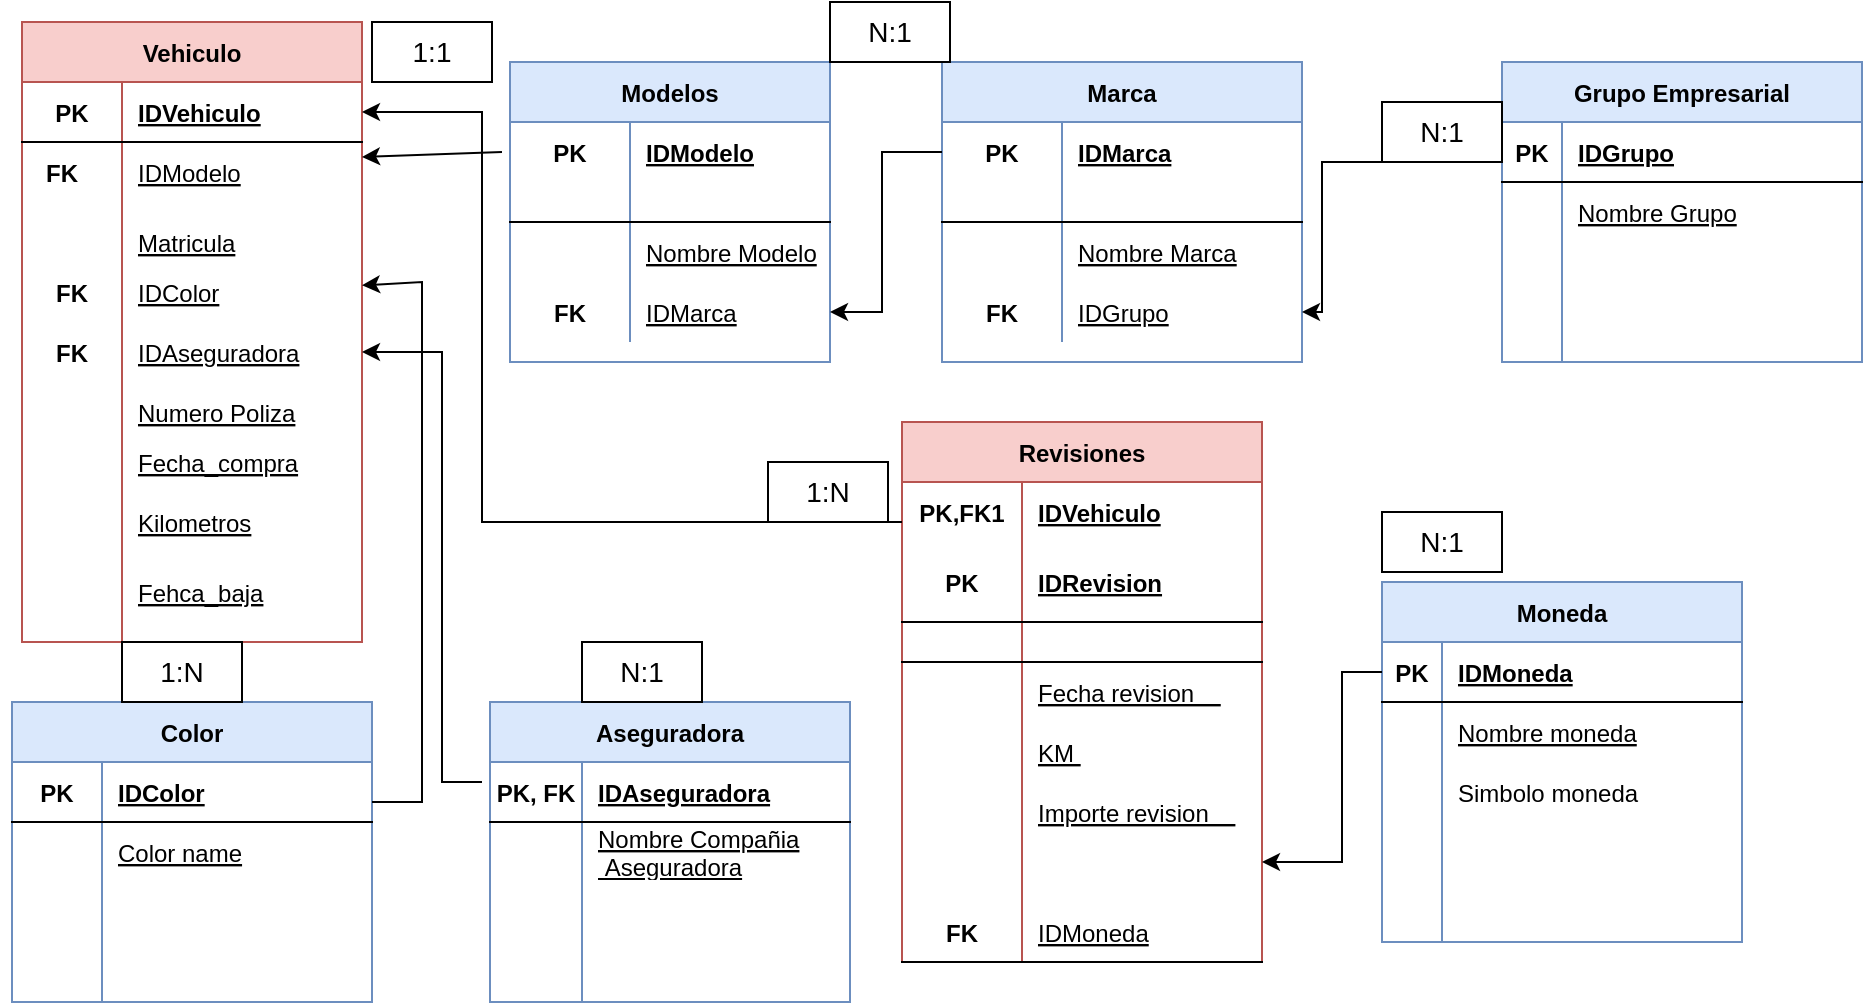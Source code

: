<mxfile version="20.8.10" type="device"><diagram id="26gn7mjgly-RQaHrOTbG" name="Page-1"><mxGraphModel dx="1334" dy="698" grid="1" gridSize="10" guides="1" tooltips="1" connect="1" arrows="1" fold="1" page="1" pageScale="1" pageWidth="827" pageHeight="1169" math="0" shadow="0"><root><mxCell id="0"/><mxCell id="1" parent="0"/><mxCell id="4C8iKh_a9diQemUktRR5-7" value="Vehiculo" style="shape=table;startSize=30;container=1;collapsible=1;childLayout=tableLayout;fixedRows=1;rowLines=0;fontStyle=1;align=center;resizeLast=1;fillColor=#f8cecc;strokeColor=#b85450;" parent="1" vertex="1"><mxGeometry x="10" y="20" width="170" height="310" as="geometry"/></mxCell><mxCell id="4C8iKh_a9diQemUktRR5-8" value="" style="shape=tableRow;horizontal=0;startSize=0;swimlaneHead=0;swimlaneBody=0;fillColor=none;collapsible=0;dropTarget=0;points=[[0,0.5],[1,0.5]];portConstraint=eastwest;top=0;left=0;right=0;bottom=1;fontColor=none;" parent="4C8iKh_a9diQemUktRR5-7" vertex="1"><mxGeometry y="30" width="170" height="30" as="geometry"/></mxCell><mxCell id="4C8iKh_a9diQemUktRR5-9" value="PK" style="shape=partialRectangle;connectable=0;fillColor=none;top=0;left=0;bottom=0;right=0;fontStyle=1;overflow=hidden;fontColor=none;" parent="4C8iKh_a9diQemUktRR5-8" vertex="1"><mxGeometry width="50" height="30" as="geometry"><mxRectangle width="50" height="30" as="alternateBounds"/></mxGeometry></mxCell><mxCell id="4C8iKh_a9diQemUktRR5-10" value="IDVehiculo" style="shape=partialRectangle;connectable=0;fillColor=none;top=0;left=0;bottom=0;right=0;align=left;spacingLeft=6;fontStyle=5;overflow=hidden;fontColor=none;" parent="4C8iKh_a9diQemUktRR5-8" vertex="1"><mxGeometry x="50" width="120" height="30" as="geometry"><mxRectangle width="120" height="30" as="alternateBounds"/></mxGeometry></mxCell><mxCell id="4C8iKh_a9diQemUktRR5-17" value="" style="shape=tableRow;horizontal=0;startSize=0;swimlaneHead=0;swimlaneBody=0;fillColor=none;collapsible=0;dropTarget=0;points=[[0,0.5],[1,0.5]];portConstraint=eastwest;top=0;left=0;right=0;bottom=0;fontColor=none;" parent="4C8iKh_a9diQemUktRR5-7" vertex="1"><mxGeometry y="60" width="170" height="30" as="geometry"/></mxCell><mxCell id="4C8iKh_a9diQemUktRR5-18" value="" style="shape=partialRectangle;connectable=0;fillColor=none;top=0;left=0;bottom=0;right=0;editable=1;overflow=hidden;fontColor=none;" parent="4C8iKh_a9diQemUktRR5-17" vertex="1"><mxGeometry width="50" height="30" as="geometry"><mxRectangle width="50" height="30" as="alternateBounds"/></mxGeometry></mxCell><mxCell id="4C8iKh_a9diQemUktRR5-19" value="IDModelo" style="shape=partialRectangle;connectable=1;fillColor=none;top=0;left=0;bottom=0;right=0;align=left;spacingLeft=6;overflow=hidden;fontColor=none;movable=1;resizable=1;rotatable=1;deletable=1;editable=1;fontStyle=4" parent="4C8iKh_a9diQemUktRR5-17" vertex="1"><mxGeometry x="50" width="120" height="30" as="geometry"><mxRectangle width="120" height="30" as="alternateBounds"/></mxGeometry></mxCell><mxCell id="4C8iKh_a9diQemUktRR5-11" value="" style="shape=tableRow;horizontal=0;startSize=0;swimlaneHead=0;swimlaneBody=0;fillColor=none;collapsible=0;dropTarget=0;points=[[0,0.5],[1,0.5]];portConstraint=eastwest;top=0;left=0;right=0;bottom=0;fontColor=none;" parent="4C8iKh_a9diQemUktRR5-7" vertex="1"><mxGeometry y="90" width="170" height="40" as="geometry"/></mxCell><mxCell id="4C8iKh_a9diQemUktRR5-12" value="" style="shape=partialRectangle;connectable=0;fillColor=none;top=0;left=0;bottom=0;right=0;editable=1;overflow=hidden;fontColor=none;" parent="4C8iKh_a9diQemUktRR5-11" vertex="1"><mxGeometry width="50" height="40" as="geometry"><mxRectangle width="50" height="40" as="alternateBounds"/></mxGeometry></mxCell><mxCell id="4C8iKh_a9diQemUktRR5-13" value="Matricula" style="shape=partialRectangle;connectable=1;fillColor=none;top=0;left=0;bottom=0;right=0;align=left;spacingLeft=6;overflow=hidden;fontColor=none;movable=1;resizable=1;rotatable=1;deletable=1;editable=1;fontStyle=4" parent="4C8iKh_a9diQemUktRR5-11" vertex="1"><mxGeometry x="50" width="120" height="40" as="geometry"><mxRectangle width="120" height="40" as="alternateBounds"/></mxGeometry></mxCell><mxCell id="4C8iKh_a9diQemUktRR5-14" value="" style="shape=tableRow;horizontal=0;startSize=0;swimlaneHead=0;swimlaneBody=0;fillColor=none;collapsible=0;dropTarget=0;points=[[0,0.5],[1,0.5]];portConstraint=eastwest;top=0;left=0;right=0;bottom=0;fontColor=none;" parent="4C8iKh_a9diQemUktRR5-7" vertex="1"><mxGeometry y="130" width="170" height="180" as="geometry"/></mxCell><mxCell id="4C8iKh_a9diQemUktRR5-15" value="" style="shape=partialRectangle;connectable=0;fillColor=none;top=0;left=0;bottom=0;right=0;editable=1;overflow=hidden;fontColor=none;" parent="4C8iKh_a9diQemUktRR5-14" vertex="1"><mxGeometry width="50" height="180" as="geometry"><mxRectangle width="50" height="180" as="alternateBounds"/></mxGeometry></mxCell><mxCell id="4C8iKh_a9diQemUktRR5-16" value="Fecha_compra" style="shape=partialRectangle;connectable=1;fillColor=none;top=0;left=0;bottom=0;right=0;align=left;spacingLeft=6;overflow=hidden;fontColor=none;movable=1;resizable=1;rotatable=1;deletable=1;editable=1;fontStyle=4" parent="4C8iKh_a9diQemUktRR5-14" vertex="1"><mxGeometry x="50" width="120" height="180" as="geometry"><mxRectangle width="120" height="180" as="alternateBounds"/></mxGeometry></mxCell><mxCell id="4C8iKh_a9diQemUktRR5-20" value="IDColor" style="shape=partialRectangle;connectable=1;fillColor=none;top=0;left=0;bottom=0;right=0;align=left;spacingLeft=6;overflow=hidden;fontColor=none;movable=1;resizable=1;rotatable=1;deletable=1;editable=1;fontStyle=4" parent="1" vertex="1"><mxGeometry x="60" y="140" width="120" height="30" as="geometry"><mxRectangle width="150" height="30" as="alternateBounds"/></mxGeometry></mxCell><mxCell id="4C8iKh_a9diQemUktRR5-21" value="Kilometros" style="shape=partialRectangle;connectable=1;fillColor=none;top=0;left=0;bottom=0;right=0;align=left;spacingLeft=6;overflow=hidden;fontColor=none;movable=1;resizable=1;rotatable=1;deletable=1;editable=1;fontStyle=4" parent="1" vertex="1"><mxGeometry x="60" y="250" width="150" height="40" as="geometry"><mxRectangle width="150" height="30" as="alternateBounds"/></mxGeometry></mxCell><mxCell id="4C8iKh_a9diQemUktRR5-22" value="IDAseguradora" style="shape=partialRectangle;connectable=1;fillColor=none;top=0;left=0;bottom=0;right=0;align=left;spacingLeft=6;overflow=hidden;fontColor=none;movable=1;resizable=1;rotatable=1;deletable=1;editable=1;fontStyle=4" parent="1" vertex="1"><mxGeometry x="60" y="170" width="120" height="30" as="geometry"><mxRectangle width="150" height="30" as="alternateBounds"/></mxGeometry></mxCell><mxCell id="4C8iKh_a9diQemUktRR5-24" value="Modelos" style="shape=table;startSize=30;container=1;collapsible=1;childLayout=tableLayout;fixedRows=1;rowLines=0;fontStyle=1;align=center;resizeLast=1;fillColor=#dae8fc;strokeColor=#6c8ebf;" parent="1" vertex="1"><mxGeometry x="254" y="40" width="160" height="150" as="geometry"/></mxCell><mxCell id="4C8iKh_a9diQemUktRR5-25" value="" style="shape=tableRow;horizontal=0;startSize=0;swimlaneHead=0;swimlaneBody=0;fillColor=none;collapsible=0;dropTarget=0;points=[[0,0.5],[1,0.5]];portConstraint=eastwest;top=0;left=0;right=0;bottom=0;fontColor=none;" parent="4C8iKh_a9diQemUktRR5-24" vertex="1"><mxGeometry y="30" width="160" height="30" as="geometry"/></mxCell><mxCell id="4C8iKh_a9diQemUktRR5-26" value="PK" style="shape=partialRectangle;connectable=0;fillColor=none;top=0;left=0;bottom=0;right=0;fontStyle=1;overflow=hidden;fontColor=none;" parent="4C8iKh_a9diQemUktRR5-25" vertex="1"><mxGeometry width="60" height="30" as="geometry"><mxRectangle width="60" height="30" as="alternateBounds"/></mxGeometry></mxCell><mxCell id="4C8iKh_a9diQemUktRR5-27" value="IDModelo" style="shape=partialRectangle;connectable=0;fillColor=none;top=0;left=0;bottom=0;right=0;align=left;spacingLeft=6;fontStyle=5;overflow=hidden;fontColor=none;" parent="4C8iKh_a9diQemUktRR5-25" vertex="1"><mxGeometry x="60" width="100" height="30" as="geometry"><mxRectangle width="100" height="30" as="alternateBounds"/></mxGeometry></mxCell><mxCell id="4C8iKh_a9diQemUktRR5-28" value="" style="shape=tableRow;horizontal=0;startSize=0;swimlaneHead=0;swimlaneBody=0;fillColor=none;collapsible=0;dropTarget=0;points=[[0,0.5],[1,0.5]];portConstraint=eastwest;top=0;left=0;right=0;bottom=1;fontColor=none;" parent="4C8iKh_a9diQemUktRR5-24" vertex="1"><mxGeometry y="60" width="160" height="20" as="geometry"/></mxCell><mxCell id="4C8iKh_a9diQemUktRR5-29" value="" style="shape=partialRectangle;connectable=0;fillColor=none;top=0;left=0;bottom=0;right=0;fontStyle=1;overflow=hidden;fontColor=none;" parent="4C8iKh_a9diQemUktRR5-28" vertex="1"><mxGeometry width="60" height="20" as="geometry"><mxRectangle width="60" height="20" as="alternateBounds"/></mxGeometry></mxCell><mxCell id="4C8iKh_a9diQemUktRR5-30" value="" style="shape=partialRectangle;connectable=0;fillColor=none;top=0;left=0;bottom=0;right=0;align=left;spacingLeft=6;fontStyle=5;overflow=hidden;fontColor=none;" parent="4C8iKh_a9diQemUktRR5-28" vertex="1"><mxGeometry x="60" width="100" height="20" as="geometry"><mxRectangle width="100" height="20" as="alternateBounds"/></mxGeometry></mxCell><mxCell id="4C8iKh_a9diQemUktRR5-31" value="" style="shape=tableRow;horizontal=0;startSize=0;swimlaneHead=0;swimlaneBody=0;fillColor=none;collapsible=0;dropTarget=0;points=[[0,0.5],[1,0.5]];portConstraint=eastwest;top=0;left=0;right=0;bottom=0;fontColor=none;" parent="4C8iKh_a9diQemUktRR5-24" vertex="1"><mxGeometry y="80" width="160" height="30" as="geometry"/></mxCell><mxCell id="4C8iKh_a9diQemUktRR5-32" value="" style="shape=partialRectangle;connectable=0;fillColor=none;top=0;left=0;bottom=0;right=0;editable=1;overflow=hidden;fontColor=none;" parent="4C8iKh_a9diQemUktRR5-31" vertex="1"><mxGeometry width="60" height="30" as="geometry"><mxRectangle width="60" height="30" as="alternateBounds"/></mxGeometry></mxCell><mxCell id="4C8iKh_a9diQemUktRR5-33" value="Nombre Modelo" style="shape=partialRectangle;connectable=0;fillColor=none;top=0;left=0;bottom=0;right=0;align=left;spacingLeft=6;overflow=hidden;fontColor=none;fontStyle=4" parent="4C8iKh_a9diQemUktRR5-31" vertex="1"><mxGeometry x="60" width="100" height="30" as="geometry"><mxRectangle width="100" height="30" as="alternateBounds"/></mxGeometry></mxCell><mxCell id="4C8iKh_a9diQemUktRR5-34" value="" style="shape=tableRow;horizontal=0;startSize=0;swimlaneHead=0;swimlaneBody=0;fillColor=none;collapsible=0;dropTarget=0;points=[[0,0.5],[1,0.5]];portConstraint=eastwest;top=0;left=0;right=0;bottom=0;fontColor=none;" parent="4C8iKh_a9diQemUktRR5-24" vertex="1"><mxGeometry y="110" width="160" height="30" as="geometry"/></mxCell><mxCell id="4C8iKh_a9diQemUktRR5-35" value="" style="shape=partialRectangle;connectable=0;fillColor=none;top=0;left=0;bottom=0;right=0;editable=1;overflow=hidden;fontColor=none;" parent="4C8iKh_a9diQemUktRR5-34" vertex="1"><mxGeometry width="60" height="30" as="geometry"><mxRectangle width="60" height="30" as="alternateBounds"/></mxGeometry></mxCell><mxCell id="4C8iKh_a9diQemUktRR5-36" value="IDMarca" style="shape=partialRectangle;connectable=0;fillColor=none;top=0;left=0;bottom=0;right=0;align=left;spacingLeft=6;overflow=hidden;fontColor=none;fontStyle=4" parent="4C8iKh_a9diQemUktRR5-34" vertex="1"><mxGeometry x="60" width="100" height="30" as="geometry"><mxRectangle width="100" height="30" as="alternateBounds"/></mxGeometry></mxCell><mxCell id="4C8iKh_a9diQemUktRR5-37" value="FK" style="shape=partialRectangle;connectable=0;fillColor=none;top=0;left=0;bottom=0;right=0;fontStyle=1;overflow=hidden;fontColor=none;" parent="1" vertex="1"><mxGeometry x="254" y="150" width="60" height="30" as="geometry"><mxRectangle width="60" height="30" as="alternateBounds"/></mxGeometry></mxCell><mxCell id="4C8iKh_a9diQemUktRR5-38" value="FK" style="shape=partialRectangle;connectable=0;fillColor=none;top=0;left=0;bottom=0;right=0;fontStyle=1;overflow=hidden;fontColor=none;" parent="1" vertex="1"><mxGeometry y="80" width="60" height="30" as="geometry"><mxRectangle width="60" height="30" as="alternateBounds"/></mxGeometry></mxCell><mxCell id="4C8iKh_a9diQemUktRR5-39" value="Marca" style="shape=table;startSize=30;container=1;collapsible=1;childLayout=tableLayout;fixedRows=1;rowLines=0;fontStyle=1;align=center;resizeLast=1;fillColor=#dae8fc;strokeColor=#6c8ebf;" parent="1" vertex="1"><mxGeometry x="470" y="40" width="180" height="150" as="geometry"/></mxCell><mxCell id="4C8iKh_a9diQemUktRR5-40" value="" style="shape=tableRow;horizontal=0;startSize=0;swimlaneHead=0;swimlaneBody=0;fillColor=none;collapsible=0;dropTarget=0;points=[[0,0.5],[1,0.5]];portConstraint=eastwest;top=0;left=0;right=0;bottom=0;fontColor=none;" parent="4C8iKh_a9diQemUktRR5-39" vertex="1"><mxGeometry y="30" width="180" height="30" as="geometry"/></mxCell><mxCell id="4C8iKh_a9diQemUktRR5-41" value="PK" style="shape=partialRectangle;connectable=0;fillColor=none;top=0;left=0;bottom=0;right=0;fontStyle=1;overflow=hidden;fontColor=none;" parent="4C8iKh_a9diQemUktRR5-40" vertex="1"><mxGeometry width="60" height="30" as="geometry"><mxRectangle width="60" height="30" as="alternateBounds"/></mxGeometry></mxCell><mxCell id="4C8iKh_a9diQemUktRR5-42" value="IDMarca" style="shape=partialRectangle;connectable=0;fillColor=none;top=0;left=0;bottom=0;right=0;align=left;spacingLeft=6;fontStyle=5;overflow=hidden;fontColor=none;" parent="4C8iKh_a9diQemUktRR5-40" vertex="1"><mxGeometry x="60" width="120" height="30" as="geometry"><mxRectangle width="120" height="30" as="alternateBounds"/></mxGeometry></mxCell><mxCell id="4C8iKh_a9diQemUktRR5-43" value="" style="shape=tableRow;horizontal=0;startSize=0;swimlaneHead=0;swimlaneBody=0;fillColor=none;collapsible=0;dropTarget=0;points=[[0,0.5],[1,0.5]];portConstraint=eastwest;top=0;left=0;right=0;bottom=1;fontColor=none;" parent="4C8iKh_a9diQemUktRR5-39" vertex="1"><mxGeometry y="60" width="180" height="20" as="geometry"/></mxCell><mxCell id="4C8iKh_a9diQemUktRR5-44" value="" style="shape=partialRectangle;connectable=0;fillColor=none;top=0;left=0;bottom=0;right=0;fontStyle=1;overflow=hidden;fontColor=none;" parent="4C8iKh_a9diQemUktRR5-43" vertex="1"><mxGeometry width="60" height="20" as="geometry"><mxRectangle width="60" height="20" as="alternateBounds"/></mxGeometry></mxCell><mxCell id="4C8iKh_a9diQemUktRR5-45" value="" style="shape=partialRectangle;connectable=0;fillColor=none;top=0;left=0;bottom=0;right=0;align=left;spacingLeft=6;fontStyle=5;overflow=hidden;fontColor=none;" parent="4C8iKh_a9diQemUktRR5-43" vertex="1"><mxGeometry x="60" width="120" height="20" as="geometry"><mxRectangle width="120" height="20" as="alternateBounds"/></mxGeometry></mxCell><mxCell id="4C8iKh_a9diQemUktRR5-49" value="" style="shape=tableRow;horizontal=0;startSize=0;swimlaneHead=0;swimlaneBody=0;fillColor=none;collapsible=0;dropTarget=0;points=[[0,0.5],[1,0.5]];portConstraint=eastwest;top=0;left=0;right=0;bottom=0;fontColor=none;" parent="4C8iKh_a9diQemUktRR5-39" vertex="1"><mxGeometry y="80" width="180" height="30" as="geometry"/></mxCell><mxCell id="4C8iKh_a9diQemUktRR5-50" value="" style="shape=partialRectangle;connectable=0;fillColor=none;top=0;left=0;bottom=0;right=0;editable=1;overflow=hidden;fontColor=none;" parent="4C8iKh_a9diQemUktRR5-49" vertex="1"><mxGeometry width="60" height="30" as="geometry"><mxRectangle width="60" height="30" as="alternateBounds"/></mxGeometry></mxCell><mxCell id="4C8iKh_a9diQemUktRR5-51" value="Nombre Marca" style="shape=partialRectangle;connectable=0;fillColor=none;top=0;left=0;bottom=0;right=0;align=left;spacingLeft=6;overflow=hidden;fontColor=none;fontStyle=4" parent="4C8iKh_a9diQemUktRR5-49" vertex="1"><mxGeometry x="60" width="120" height="30" as="geometry"><mxRectangle width="120" height="30" as="alternateBounds"/></mxGeometry></mxCell><mxCell id="4C8iKh_a9diQemUktRR5-46" value="" style="shape=tableRow;horizontal=0;startSize=0;swimlaneHead=0;swimlaneBody=0;fillColor=none;collapsible=0;dropTarget=0;points=[[0,0.5],[1,0.5]];portConstraint=eastwest;top=0;left=0;right=0;bottom=0;fontColor=none;" parent="4C8iKh_a9diQemUktRR5-39" vertex="1"><mxGeometry y="110" width="180" height="30" as="geometry"/></mxCell><mxCell id="4C8iKh_a9diQemUktRR5-47" value="FK" style="shape=partialRectangle;connectable=0;fillColor=none;top=0;left=0;bottom=0;right=0;editable=1;overflow=hidden;fontColor=none;fontStyle=1" parent="4C8iKh_a9diQemUktRR5-46" vertex="1"><mxGeometry width="60" height="30" as="geometry"><mxRectangle width="60" height="30" as="alternateBounds"/></mxGeometry></mxCell><mxCell id="4C8iKh_a9diQemUktRR5-48" value="IDGrupo" style="shape=partialRectangle;connectable=0;fillColor=none;top=0;left=0;bottom=0;right=0;align=left;spacingLeft=6;overflow=hidden;fontColor=none;fontStyle=4" parent="4C8iKh_a9diQemUktRR5-46" vertex="1"><mxGeometry x="60" width="120" height="30" as="geometry"><mxRectangle width="120" height="30" as="alternateBounds"/></mxGeometry></mxCell><mxCell id="4C8iKh_a9diQemUktRR5-53" value="Grupo Empresarial" style="shape=table;startSize=30;container=1;collapsible=1;childLayout=tableLayout;fixedRows=1;rowLines=0;fontStyle=1;align=center;resizeLast=1;fillColor=#dae8fc;strokeColor=#6c8ebf;" parent="1" vertex="1"><mxGeometry x="750" y="40" width="180" height="150" as="geometry"/></mxCell><mxCell id="4C8iKh_a9diQemUktRR5-54" value="" style="shape=tableRow;horizontal=0;startSize=0;swimlaneHead=0;swimlaneBody=0;fillColor=none;collapsible=0;dropTarget=0;points=[[0,0.5],[1,0.5]];portConstraint=eastwest;top=0;left=0;right=0;bottom=1;fontColor=none;" parent="4C8iKh_a9diQemUktRR5-53" vertex="1"><mxGeometry y="30" width="180" height="30" as="geometry"/></mxCell><mxCell id="4C8iKh_a9diQemUktRR5-55" value="PK" style="shape=partialRectangle;connectable=0;fillColor=none;top=0;left=0;bottom=0;right=0;fontStyle=1;overflow=hidden;fontColor=none;" parent="4C8iKh_a9diQemUktRR5-54" vertex="1"><mxGeometry width="30" height="30" as="geometry"><mxRectangle width="30" height="30" as="alternateBounds"/></mxGeometry></mxCell><mxCell id="4C8iKh_a9diQemUktRR5-56" value="IDGrupo" style="shape=partialRectangle;connectable=0;fillColor=none;top=0;left=0;bottom=0;right=0;align=left;spacingLeft=6;fontStyle=5;overflow=hidden;fontColor=none;" parent="4C8iKh_a9diQemUktRR5-54" vertex="1"><mxGeometry x="30" width="150" height="30" as="geometry"><mxRectangle width="150" height="30" as="alternateBounds"/></mxGeometry></mxCell><mxCell id="4C8iKh_a9diQemUktRR5-57" value="" style="shape=tableRow;horizontal=0;startSize=0;swimlaneHead=0;swimlaneBody=0;fillColor=none;collapsible=0;dropTarget=0;points=[[0,0.5],[1,0.5]];portConstraint=eastwest;top=0;left=0;right=0;bottom=0;fontColor=none;" parent="4C8iKh_a9diQemUktRR5-53" vertex="1"><mxGeometry y="60" width="180" height="30" as="geometry"/></mxCell><mxCell id="4C8iKh_a9diQemUktRR5-58" value="" style="shape=partialRectangle;connectable=0;fillColor=none;top=0;left=0;bottom=0;right=0;editable=1;overflow=hidden;fontColor=none;" parent="4C8iKh_a9diQemUktRR5-57" vertex="1"><mxGeometry width="30" height="30" as="geometry"><mxRectangle width="30" height="30" as="alternateBounds"/></mxGeometry></mxCell><mxCell id="4C8iKh_a9diQemUktRR5-59" value="Nombre Grupo" style="shape=partialRectangle;connectable=0;fillColor=none;top=0;left=0;bottom=0;right=0;align=left;spacingLeft=6;overflow=hidden;fontColor=none;fontStyle=4" parent="4C8iKh_a9diQemUktRR5-57" vertex="1"><mxGeometry x="30" width="150" height="30" as="geometry"><mxRectangle width="150" height="30" as="alternateBounds"/></mxGeometry></mxCell><mxCell id="4C8iKh_a9diQemUktRR5-60" value="" style="shape=tableRow;horizontal=0;startSize=0;swimlaneHead=0;swimlaneBody=0;fillColor=none;collapsible=0;dropTarget=0;points=[[0,0.5],[1,0.5]];portConstraint=eastwest;top=0;left=0;right=0;bottom=0;fontColor=none;" parent="4C8iKh_a9diQemUktRR5-53" vertex="1"><mxGeometry y="90" width="180" height="30" as="geometry"/></mxCell><mxCell id="4C8iKh_a9diQemUktRR5-61" value="" style="shape=partialRectangle;connectable=0;fillColor=none;top=0;left=0;bottom=0;right=0;editable=1;overflow=hidden;fontColor=none;" parent="4C8iKh_a9diQemUktRR5-60" vertex="1"><mxGeometry width="30" height="30" as="geometry"><mxRectangle width="30" height="30" as="alternateBounds"/></mxGeometry></mxCell><mxCell id="4C8iKh_a9diQemUktRR5-62" value="" style="shape=partialRectangle;connectable=0;fillColor=none;top=0;left=0;bottom=0;right=0;align=left;spacingLeft=6;overflow=hidden;fontColor=none;" parent="4C8iKh_a9diQemUktRR5-60" vertex="1"><mxGeometry x="30" width="150" height="30" as="geometry"><mxRectangle width="150" height="30" as="alternateBounds"/></mxGeometry></mxCell><mxCell id="4C8iKh_a9diQemUktRR5-63" value="" style="shape=tableRow;horizontal=0;startSize=0;swimlaneHead=0;swimlaneBody=0;fillColor=none;collapsible=0;dropTarget=0;points=[[0,0.5],[1,0.5]];portConstraint=eastwest;top=0;left=0;right=0;bottom=0;fontColor=none;" parent="4C8iKh_a9diQemUktRR5-53" vertex="1"><mxGeometry y="120" width="180" height="30" as="geometry"/></mxCell><mxCell id="4C8iKh_a9diQemUktRR5-64" value="" style="shape=partialRectangle;connectable=0;fillColor=none;top=0;left=0;bottom=0;right=0;editable=1;overflow=hidden;fontColor=none;" parent="4C8iKh_a9diQemUktRR5-63" vertex="1"><mxGeometry width="30" height="30" as="geometry"><mxRectangle width="30" height="30" as="alternateBounds"/></mxGeometry></mxCell><mxCell id="4C8iKh_a9diQemUktRR5-65" value="" style="shape=partialRectangle;connectable=0;fillColor=none;top=0;left=0;bottom=0;right=0;align=left;spacingLeft=6;overflow=hidden;fontColor=none;" parent="4C8iKh_a9diQemUktRR5-63" vertex="1"><mxGeometry x="30" width="150" height="30" as="geometry"><mxRectangle width="150" height="30" as="alternateBounds"/></mxGeometry></mxCell><mxCell id="4C8iKh_a9diQemUktRR5-67" value="" style="endArrow=classic;html=1;rounded=0;fontColor=none;entryX=1;entryY=0.25;entryDx=0;entryDy=0;" parent="1" target="4C8iKh_a9diQemUktRR5-19" edge="1"><mxGeometry width="50" height="50" relative="1" as="geometry"><mxPoint x="250" y="85" as="sourcePoint"/><mxPoint x="260" y="85" as="targetPoint"/><Array as="points"/></mxGeometry></mxCell><mxCell id="4C8iKh_a9diQemUktRR5-71" value="Color" style="shape=table;startSize=30;container=1;collapsible=1;childLayout=tableLayout;fixedRows=1;rowLines=0;fontStyle=1;align=center;resizeLast=1;fillColor=#dae8fc;strokeColor=#6c8ebf;" parent="1" vertex="1"><mxGeometry x="5" y="360" width="180" height="150" as="geometry"/></mxCell><mxCell id="4C8iKh_a9diQemUktRR5-72" value="" style="shape=tableRow;horizontal=0;startSize=0;swimlaneHead=0;swimlaneBody=0;fillColor=none;collapsible=0;dropTarget=0;points=[[0,0.5],[1,0.5]];portConstraint=eastwest;top=0;left=0;right=0;bottom=1;fontColor=none;" parent="4C8iKh_a9diQemUktRR5-71" vertex="1"><mxGeometry y="30" width="180" height="30" as="geometry"/></mxCell><mxCell id="4C8iKh_a9diQemUktRR5-73" value="PK" style="shape=partialRectangle;connectable=0;fillColor=none;top=0;left=0;bottom=0;right=0;fontStyle=1;overflow=hidden;fontColor=none;" parent="4C8iKh_a9diQemUktRR5-72" vertex="1"><mxGeometry width="45" height="30" as="geometry"><mxRectangle width="45" height="30" as="alternateBounds"/></mxGeometry></mxCell><mxCell id="4C8iKh_a9diQemUktRR5-74" value="IDColor" style="shape=partialRectangle;connectable=0;fillColor=none;top=0;left=0;bottom=0;right=0;align=left;spacingLeft=6;fontStyle=5;overflow=hidden;fontColor=none;" parent="4C8iKh_a9diQemUktRR5-72" vertex="1"><mxGeometry x="45" width="135" height="30" as="geometry"><mxRectangle width="135" height="30" as="alternateBounds"/></mxGeometry></mxCell><mxCell id="4C8iKh_a9diQemUktRR5-75" value="" style="shape=tableRow;horizontal=0;startSize=0;swimlaneHead=0;swimlaneBody=0;fillColor=none;collapsible=0;dropTarget=0;points=[[0,0.5],[1,0.5]];portConstraint=eastwest;top=0;left=0;right=0;bottom=0;fontColor=none;" parent="4C8iKh_a9diQemUktRR5-71" vertex="1"><mxGeometry y="60" width="180" height="30" as="geometry"/></mxCell><mxCell id="4C8iKh_a9diQemUktRR5-76" value="" style="shape=partialRectangle;connectable=0;fillColor=none;top=0;left=0;bottom=0;right=0;editable=1;overflow=hidden;fontColor=none;" parent="4C8iKh_a9diQemUktRR5-75" vertex="1"><mxGeometry width="45" height="30" as="geometry"><mxRectangle width="45" height="30" as="alternateBounds"/></mxGeometry></mxCell><mxCell id="4C8iKh_a9diQemUktRR5-77" value="Color name" style="shape=partialRectangle;connectable=0;fillColor=none;top=0;left=0;bottom=0;right=0;align=left;spacingLeft=6;overflow=hidden;fontColor=none;fontStyle=4" parent="4C8iKh_a9diQemUktRR5-75" vertex="1"><mxGeometry x="45" width="135" height="30" as="geometry"><mxRectangle width="135" height="30" as="alternateBounds"/></mxGeometry></mxCell><mxCell id="4C8iKh_a9diQemUktRR5-78" value="" style="shape=tableRow;horizontal=0;startSize=0;swimlaneHead=0;swimlaneBody=0;fillColor=none;collapsible=0;dropTarget=0;points=[[0,0.5],[1,0.5]];portConstraint=eastwest;top=0;left=0;right=0;bottom=0;fontColor=none;" parent="4C8iKh_a9diQemUktRR5-71" vertex="1"><mxGeometry y="90" width="180" height="30" as="geometry"/></mxCell><mxCell id="4C8iKh_a9diQemUktRR5-79" value="" style="shape=partialRectangle;connectable=0;fillColor=none;top=0;left=0;bottom=0;right=0;editable=1;overflow=hidden;fontColor=none;" parent="4C8iKh_a9diQemUktRR5-78" vertex="1"><mxGeometry width="45" height="30" as="geometry"><mxRectangle width="45" height="30" as="alternateBounds"/></mxGeometry></mxCell><mxCell id="4C8iKh_a9diQemUktRR5-80" value="" style="shape=partialRectangle;connectable=0;fillColor=none;top=0;left=0;bottom=0;right=0;align=left;spacingLeft=6;overflow=hidden;fontColor=none;" parent="4C8iKh_a9diQemUktRR5-78" vertex="1"><mxGeometry x="45" width="135" height="30" as="geometry"><mxRectangle width="135" height="30" as="alternateBounds"/></mxGeometry></mxCell><mxCell id="4C8iKh_a9diQemUktRR5-81" value="" style="shape=tableRow;horizontal=0;startSize=0;swimlaneHead=0;swimlaneBody=0;fillColor=none;collapsible=0;dropTarget=0;points=[[0,0.5],[1,0.5]];portConstraint=eastwest;top=0;left=0;right=0;bottom=0;fontColor=none;" parent="4C8iKh_a9diQemUktRR5-71" vertex="1"><mxGeometry y="120" width="180" height="30" as="geometry"/></mxCell><mxCell id="4C8iKh_a9diQemUktRR5-82" value="" style="shape=partialRectangle;connectable=0;fillColor=none;top=0;left=0;bottom=0;right=0;editable=1;overflow=hidden;fontColor=none;" parent="4C8iKh_a9diQemUktRR5-81" vertex="1"><mxGeometry width="45" height="30" as="geometry"><mxRectangle width="45" height="30" as="alternateBounds"/></mxGeometry></mxCell><mxCell id="4C8iKh_a9diQemUktRR5-83" value="" style="shape=partialRectangle;connectable=0;fillColor=none;top=0;left=0;bottom=0;right=0;align=left;spacingLeft=6;overflow=hidden;fontColor=none;" parent="4C8iKh_a9diQemUktRR5-81" vertex="1"><mxGeometry x="45" width="135" height="30" as="geometry"><mxRectangle width="135" height="30" as="alternateBounds"/></mxGeometry></mxCell><mxCell id="4C8iKh_a9diQemUktRR5-87" value="Aseguradora" style="shape=table;startSize=30;container=1;collapsible=1;childLayout=tableLayout;fixedRows=1;rowLines=0;fontStyle=1;align=center;resizeLast=1;fillColor=#dae8fc;strokeColor=#6c8ebf;" parent="1" vertex="1"><mxGeometry x="244" y="360" width="180" height="150" as="geometry"/></mxCell><mxCell id="4C8iKh_a9diQemUktRR5-88" value="" style="shape=tableRow;horizontal=0;startSize=0;swimlaneHead=0;swimlaneBody=0;fillColor=none;collapsible=0;dropTarget=0;points=[[0,0.5],[1,0.5]];portConstraint=eastwest;top=0;left=0;right=0;bottom=1;fontColor=none;" parent="4C8iKh_a9diQemUktRR5-87" vertex="1"><mxGeometry y="30" width="180" height="30" as="geometry"/></mxCell><mxCell id="4C8iKh_a9diQemUktRR5-89" value="PK, FK" style="shape=partialRectangle;connectable=0;fillColor=none;top=0;left=0;bottom=0;right=0;fontStyle=1;overflow=hidden;fontColor=none;" parent="4C8iKh_a9diQemUktRR5-88" vertex="1"><mxGeometry width="46" height="30" as="geometry"><mxRectangle width="46" height="30" as="alternateBounds"/></mxGeometry></mxCell><mxCell id="4C8iKh_a9diQemUktRR5-90" value="IDAseguradora" style="shape=partialRectangle;connectable=0;fillColor=none;top=0;left=0;bottom=0;right=0;align=left;spacingLeft=6;fontStyle=5;overflow=hidden;fontColor=none;" parent="4C8iKh_a9diQemUktRR5-88" vertex="1"><mxGeometry x="46" width="134" height="30" as="geometry"><mxRectangle width="134" height="30" as="alternateBounds"/></mxGeometry></mxCell><mxCell id="4C8iKh_a9diQemUktRR5-91" value="" style="shape=tableRow;horizontal=0;startSize=0;swimlaneHead=0;swimlaneBody=0;fillColor=none;collapsible=0;dropTarget=0;points=[[0,0.5],[1,0.5]];portConstraint=eastwest;top=0;left=0;right=0;bottom=0;fontColor=none;" parent="4C8iKh_a9diQemUktRR5-87" vertex="1"><mxGeometry y="60" width="180" height="30" as="geometry"/></mxCell><mxCell id="4C8iKh_a9diQemUktRR5-92" value="" style="shape=partialRectangle;connectable=0;fillColor=none;top=0;left=0;bottom=0;right=0;editable=1;overflow=hidden;fontColor=none;" parent="4C8iKh_a9diQemUktRR5-91" vertex="1"><mxGeometry width="46" height="30" as="geometry"><mxRectangle width="46" height="30" as="alternateBounds"/></mxGeometry></mxCell><mxCell id="4C8iKh_a9diQemUktRR5-93" value="Nombre Compañia&#10; Aseguradora" style="shape=partialRectangle;connectable=0;fillColor=none;top=0;left=0;bottom=0;right=0;align=left;spacingLeft=6;overflow=hidden;fontColor=none;fontStyle=4" parent="4C8iKh_a9diQemUktRR5-91" vertex="1"><mxGeometry x="46" width="134" height="30" as="geometry"><mxRectangle width="134" height="30" as="alternateBounds"/></mxGeometry></mxCell><mxCell id="4C8iKh_a9diQemUktRR5-94" value="" style="shape=tableRow;horizontal=0;startSize=0;swimlaneHead=0;swimlaneBody=0;fillColor=none;collapsible=0;dropTarget=0;points=[[0,0.5],[1,0.5]];portConstraint=eastwest;top=0;left=0;right=0;bottom=0;fontColor=none;" parent="4C8iKh_a9diQemUktRR5-87" vertex="1"><mxGeometry y="90" width="180" height="30" as="geometry"/></mxCell><mxCell id="4C8iKh_a9diQemUktRR5-95" value="" style="shape=partialRectangle;connectable=0;fillColor=none;top=0;left=0;bottom=0;right=0;editable=1;overflow=hidden;fontColor=none;fontStyle=1" parent="4C8iKh_a9diQemUktRR5-94" vertex="1"><mxGeometry width="46" height="30" as="geometry"><mxRectangle width="46" height="30" as="alternateBounds"/></mxGeometry></mxCell><mxCell id="4C8iKh_a9diQemUktRR5-96" value="" style="shape=partialRectangle;connectable=0;fillColor=none;top=0;left=0;bottom=0;right=0;align=left;spacingLeft=6;overflow=hidden;fontColor=none;fontStyle=4" parent="4C8iKh_a9diQemUktRR5-94" vertex="1"><mxGeometry x="46" width="134" height="30" as="geometry"><mxRectangle width="134" height="30" as="alternateBounds"/></mxGeometry></mxCell><mxCell id="4C8iKh_a9diQemUktRR5-97" value="" style="shape=tableRow;horizontal=0;startSize=0;swimlaneHead=0;swimlaneBody=0;fillColor=none;collapsible=0;dropTarget=0;points=[[0,0.5],[1,0.5]];portConstraint=eastwest;top=0;left=0;right=0;bottom=0;fontColor=none;" parent="4C8iKh_a9diQemUktRR5-87" vertex="1"><mxGeometry y="120" width="180" height="30" as="geometry"/></mxCell><mxCell id="4C8iKh_a9diQemUktRR5-98" value="" style="shape=partialRectangle;connectable=0;fillColor=none;top=0;left=0;bottom=0;right=0;editable=1;overflow=hidden;fontColor=none;" parent="4C8iKh_a9diQemUktRR5-97" vertex="1"><mxGeometry width="46" height="30" as="geometry"><mxRectangle width="46" height="30" as="alternateBounds"/></mxGeometry></mxCell><mxCell id="4C8iKh_a9diQemUktRR5-99" value="" style="shape=partialRectangle;connectable=0;fillColor=none;top=0;left=0;bottom=0;right=0;align=left;spacingLeft=6;overflow=hidden;fontColor=none;" parent="4C8iKh_a9diQemUktRR5-97" vertex="1"><mxGeometry x="46" width="134" height="30" as="geometry"><mxRectangle width="134" height="30" as="alternateBounds"/></mxGeometry></mxCell><mxCell id="4C8iKh_a9diQemUktRR5-132" value="Revisiones" style="shape=table;startSize=30;container=1;collapsible=1;childLayout=tableLayout;fixedRows=1;rowLines=0;fontStyle=1;align=center;resizeLast=1;fillColor=#f8cecc;strokeColor=#b85450;" parent="1" vertex="1"><mxGeometry x="450" y="220" width="180" height="270" as="geometry"/></mxCell><mxCell id="4C8iKh_a9diQemUktRR5-133" value="" style="shape=tableRow;horizontal=0;startSize=0;swimlaneHead=0;swimlaneBody=0;fillColor=none;collapsible=0;dropTarget=0;points=[[0,0.5],[1,0.5]];portConstraint=eastwest;top=0;left=0;right=0;bottom=0;fontColor=none;" parent="4C8iKh_a9diQemUktRR5-132" vertex="1"><mxGeometry y="30" width="180" height="30" as="geometry"/></mxCell><mxCell id="4C8iKh_a9diQemUktRR5-134" value="PK,FK1" style="shape=partialRectangle;connectable=0;fillColor=none;top=0;left=0;bottom=0;right=0;fontStyle=1;overflow=hidden;fontColor=none;" parent="4C8iKh_a9diQemUktRR5-133" vertex="1"><mxGeometry width="60" height="30" as="geometry"><mxRectangle width="60" height="30" as="alternateBounds"/></mxGeometry></mxCell><mxCell id="4C8iKh_a9diQemUktRR5-135" value="IDVehiculo" style="shape=partialRectangle;connectable=0;fillColor=none;top=0;left=0;bottom=0;right=0;align=left;spacingLeft=6;fontStyle=5;overflow=hidden;fontColor=none;" parent="4C8iKh_a9diQemUktRR5-133" vertex="1"><mxGeometry x="60" width="120" height="30" as="geometry"><mxRectangle width="120" height="30" as="alternateBounds"/></mxGeometry></mxCell><mxCell id="4C8iKh_a9diQemUktRR5-197" value="" style="shape=tableRow;horizontal=0;startSize=0;swimlaneHead=0;swimlaneBody=0;fillColor=none;collapsible=0;dropTarget=0;points=[[0,0.5],[1,0.5]];portConstraint=eastwest;top=0;left=0;right=0;bottom=1;fontColor=none;" parent="4C8iKh_a9diQemUktRR5-132" vertex="1"><mxGeometry y="60" width="180" height="40" as="geometry"/></mxCell><mxCell id="4C8iKh_a9diQemUktRR5-198" value="PK" style="shape=partialRectangle;connectable=0;fillColor=none;top=0;left=0;bottom=0;right=0;fontStyle=1;overflow=hidden;fontColor=none;" parent="4C8iKh_a9diQemUktRR5-197" vertex="1"><mxGeometry width="60" height="40" as="geometry"><mxRectangle width="60" height="40" as="alternateBounds"/></mxGeometry></mxCell><mxCell id="4C8iKh_a9diQemUktRR5-199" value="IDRevision" style="shape=partialRectangle;connectable=0;fillColor=none;top=0;left=0;bottom=0;right=0;align=left;spacingLeft=6;fontStyle=5;overflow=hidden;fontColor=none;" parent="4C8iKh_a9diQemUktRR5-197" vertex="1"><mxGeometry x="60" width="120" height="40" as="geometry"><mxRectangle width="120" height="40" as="alternateBounds"/></mxGeometry></mxCell><mxCell id="4C8iKh_a9diQemUktRR5-136" value="" style="shape=tableRow;horizontal=0;startSize=0;swimlaneHead=0;swimlaneBody=0;fillColor=none;collapsible=0;dropTarget=0;points=[[0,0.5],[1,0.5]];portConstraint=eastwest;top=0;left=0;right=0;bottom=1;fontColor=none;" parent="4C8iKh_a9diQemUktRR5-132" vertex="1"><mxGeometry y="100" width="180" height="20" as="geometry"/></mxCell><mxCell id="4C8iKh_a9diQemUktRR5-137" value="" style="shape=partialRectangle;connectable=0;fillColor=none;top=0;left=0;bottom=0;right=0;fontStyle=1;overflow=hidden;fontColor=none;" parent="4C8iKh_a9diQemUktRR5-136" vertex="1"><mxGeometry width="60" height="20" as="geometry"><mxRectangle width="60" height="20" as="alternateBounds"/></mxGeometry></mxCell><mxCell id="4C8iKh_a9diQemUktRR5-138" value="" style="shape=partialRectangle;connectable=0;fillColor=none;top=0;left=0;bottom=0;right=0;align=left;spacingLeft=6;fontStyle=5;overflow=hidden;fontColor=none;" parent="4C8iKh_a9diQemUktRR5-136" vertex="1"><mxGeometry x="60" width="120" height="20" as="geometry"><mxRectangle width="120" height="20" as="alternateBounds"/></mxGeometry></mxCell><mxCell id="4C8iKh_a9diQemUktRR5-139" value="" style="shape=tableRow;horizontal=0;startSize=0;swimlaneHead=0;swimlaneBody=0;fillColor=none;collapsible=0;dropTarget=0;points=[[0,0.5],[1,0.5]];portConstraint=eastwest;top=0;left=0;right=0;bottom=0;fontColor=none;" parent="4C8iKh_a9diQemUktRR5-132" vertex="1"><mxGeometry y="120" width="180" height="30" as="geometry"/></mxCell><mxCell id="4C8iKh_a9diQemUktRR5-140" value="&#10;&#10;&#10;&#10;&#10;&#10;&#10;&#10;&#10;&#10;" style="shape=partialRectangle;connectable=0;fillColor=none;top=0;left=0;bottom=0;right=0;editable=1;overflow=hidden;fontColor=none;" parent="4C8iKh_a9diQemUktRR5-139" vertex="1"><mxGeometry width="60" height="30" as="geometry"><mxRectangle width="60" height="30" as="alternateBounds"/></mxGeometry></mxCell><mxCell id="4C8iKh_a9diQemUktRR5-141" value="Fecha revision    " style="shape=partialRectangle;connectable=0;fillColor=none;top=0;left=0;bottom=0;right=0;align=left;spacingLeft=6;overflow=hidden;fontColor=none;fontStyle=4" parent="4C8iKh_a9diQemUktRR5-139" vertex="1"><mxGeometry x="60" width="120" height="30" as="geometry"><mxRectangle width="120" height="30" as="alternateBounds"/></mxGeometry></mxCell><mxCell id="4C8iKh_a9diQemUktRR5-142" value="" style="shape=tableRow;horizontal=0;startSize=0;swimlaneHead=0;swimlaneBody=0;fillColor=none;collapsible=0;dropTarget=0;points=[[0,0.5],[1,0.5]];portConstraint=eastwest;top=0;left=0;right=0;bottom=0;fontColor=none;" parent="4C8iKh_a9diQemUktRR5-132" vertex="1"><mxGeometry y="150" width="180" height="30" as="geometry"/></mxCell><mxCell id="4C8iKh_a9diQemUktRR5-143" value="" style="shape=partialRectangle;connectable=0;fillColor=none;top=0;left=0;bottom=0;right=0;editable=1;overflow=hidden;fontColor=none;" parent="4C8iKh_a9diQemUktRR5-142" vertex="1"><mxGeometry width="60" height="30" as="geometry"><mxRectangle width="60" height="30" as="alternateBounds"/></mxGeometry></mxCell><mxCell id="4C8iKh_a9diQemUktRR5-144" value="KM " style="shape=partialRectangle;connectable=0;fillColor=none;top=0;left=0;bottom=0;right=0;align=left;spacingLeft=6;overflow=hidden;fontColor=none;fontStyle=4" parent="4C8iKh_a9diQemUktRR5-142" vertex="1"><mxGeometry x="60" width="120" height="30" as="geometry"><mxRectangle width="120" height="30" as="alternateBounds"/></mxGeometry></mxCell><mxCell id="4C8iKh_a9diQemUktRR5-174" value="" style="shape=tableRow;horizontal=0;startSize=0;swimlaneHead=0;swimlaneBody=0;fillColor=none;collapsible=0;dropTarget=0;points=[[0,0.5],[1,0.5]];portConstraint=eastwest;top=0;left=0;right=0;bottom=0;fontColor=none;" parent="4C8iKh_a9diQemUktRR5-132" vertex="1"><mxGeometry y="180" width="180" height="30" as="geometry"/></mxCell><mxCell id="4C8iKh_a9diQemUktRR5-175" value="" style="shape=partialRectangle;connectable=0;fillColor=none;top=0;left=0;bottom=0;right=0;editable=1;overflow=hidden;fontColor=none;" parent="4C8iKh_a9diQemUktRR5-174" vertex="1"><mxGeometry width="60" height="30" as="geometry"><mxRectangle width="60" height="30" as="alternateBounds"/></mxGeometry></mxCell><mxCell id="4C8iKh_a9diQemUktRR5-176" value="Importe revision    " style="shape=partialRectangle;connectable=0;fillColor=none;top=0;left=0;bottom=0;right=0;align=left;spacingLeft=6;overflow=hidden;fontColor=none;fontStyle=4" parent="4C8iKh_a9diQemUktRR5-174" vertex="1"><mxGeometry x="60" width="120" height="30" as="geometry"><mxRectangle width="120" height="30" as="alternateBounds"/></mxGeometry></mxCell><mxCell id="4C8iKh_a9diQemUktRR5-177" value="" style="shape=tableRow;horizontal=0;startSize=0;swimlaneHead=0;swimlaneBody=0;fillColor=none;collapsible=0;dropTarget=0;points=[[0,0.5],[1,0.5]];portConstraint=eastwest;top=0;left=0;right=0;bottom=0;fontColor=none;" parent="4C8iKh_a9diQemUktRR5-132" vertex="1"><mxGeometry y="210" width="180" height="30" as="geometry"/></mxCell><mxCell id="4C8iKh_a9diQemUktRR5-178" value="" style="shape=partialRectangle;connectable=0;fillColor=none;top=0;left=0;bottom=0;right=0;editable=1;overflow=hidden;fontColor=none;" parent="4C8iKh_a9diQemUktRR5-177" vertex="1"><mxGeometry width="60" height="30" as="geometry"><mxRectangle width="60" height="30" as="alternateBounds"/></mxGeometry></mxCell><mxCell id="4C8iKh_a9diQemUktRR5-179" value="" style="shape=partialRectangle;connectable=0;fillColor=none;top=0;left=0;bottom=0;right=0;align=left;spacingLeft=6;overflow=hidden;fontColor=none;" parent="4C8iKh_a9diQemUktRR5-177" vertex="1"><mxGeometry x="60" width="120" height="30" as="geometry"><mxRectangle width="120" height="30" as="alternateBounds"/></mxGeometry></mxCell><mxCell id="4C8iKh_a9diQemUktRR5-180" value="" style="shape=tableRow;horizontal=0;startSize=0;swimlaneHead=0;swimlaneBody=0;fillColor=none;collapsible=0;dropTarget=0;points=[[0,0.5],[1,0.5]];portConstraint=eastwest;top=0;left=0;right=0;bottom=1;fontColor=none;" parent="4C8iKh_a9diQemUktRR5-132" vertex="1"><mxGeometry y="240" width="180" height="30" as="geometry"/></mxCell><mxCell id="4C8iKh_a9diQemUktRR5-181" value="FK" style="shape=partialRectangle;connectable=0;fillColor=none;top=0;left=0;bottom=0;right=0;fontStyle=1;overflow=hidden;fontColor=none;" parent="4C8iKh_a9diQemUktRR5-180" vertex="1"><mxGeometry width="60" height="30" as="geometry"><mxRectangle width="60" height="30" as="alternateBounds"/></mxGeometry></mxCell><mxCell id="4C8iKh_a9diQemUktRR5-182" value="IDMoneda" style="shape=partialRectangle;connectable=0;fillColor=none;top=0;left=0;bottom=0;right=0;align=left;spacingLeft=6;fontStyle=4;overflow=hidden;fontColor=none;" parent="4C8iKh_a9diQemUktRR5-180" vertex="1"><mxGeometry x="60" width="120" height="30" as="geometry"><mxRectangle width="120" height="30" as="alternateBounds"/></mxGeometry></mxCell><mxCell id="4C8iKh_a9diQemUktRR5-148" value="Moneda" style="shape=table;startSize=30;container=1;collapsible=1;childLayout=tableLayout;fixedRows=1;rowLines=0;fontStyle=1;align=center;resizeLast=1;fillColor=#dae8fc;strokeColor=#6c8ebf;" parent="1" vertex="1"><mxGeometry x="690" y="300" width="180" height="180" as="geometry"/></mxCell><mxCell id="4C8iKh_a9diQemUktRR5-149" value="" style="shape=tableRow;horizontal=0;startSize=0;swimlaneHead=0;swimlaneBody=0;fillColor=none;collapsible=0;dropTarget=0;points=[[0,0.5],[1,0.5]];portConstraint=eastwest;top=0;left=0;right=0;bottom=1;fontColor=none;" parent="4C8iKh_a9diQemUktRR5-148" vertex="1"><mxGeometry y="30" width="180" height="30" as="geometry"/></mxCell><mxCell id="4C8iKh_a9diQemUktRR5-150" value="PK" style="shape=partialRectangle;connectable=0;fillColor=none;top=0;left=0;bottom=0;right=0;fontStyle=1;overflow=hidden;fontColor=none;" parent="4C8iKh_a9diQemUktRR5-149" vertex="1"><mxGeometry width="30" height="30" as="geometry"><mxRectangle width="30" height="30" as="alternateBounds"/></mxGeometry></mxCell><mxCell id="4C8iKh_a9diQemUktRR5-151" value="IDMoneda" style="shape=partialRectangle;connectable=0;fillColor=none;top=0;left=0;bottom=0;right=0;align=left;spacingLeft=6;fontStyle=5;overflow=hidden;fontColor=none;" parent="4C8iKh_a9diQemUktRR5-149" vertex="1"><mxGeometry x="30" width="150" height="30" as="geometry"><mxRectangle width="150" height="30" as="alternateBounds"/></mxGeometry></mxCell><mxCell id="4C8iKh_a9diQemUktRR5-152" value="" style="shape=tableRow;horizontal=0;startSize=0;swimlaneHead=0;swimlaneBody=0;fillColor=none;collapsible=0;dropTarget=0;points=[[0,0.5],[1,0.5]];portConstraint=eastwest;top=0;left=0;right=0;bottom=0;fontColor=none;" parent="4C8iKh_a9diQemUktRR5-148" vertex="1"><mxGeometry y="60" width="180" height="30" as="geometry"/></mxCell><mxCell id="4C8iKh_a9diQemUktRR5-153" value="" style="shape=partialRectangle;connectable=0;fillColor=none;top=0;left=0;bottom=0;right=0;editable=1;overflow=hidden;fontColor=none;" parent="4C8iKh_a9diQemUktRR5-152" vertex="1"><mxGeometry width="30" height="30" as="geometry"><mxRectangle width="30" height="30" as="alternateBounds"/></mxGeometry></mxCell><mxCell id="4C8iKh_a9diQemUktRR5-154" value="Nombre moneda" style="shape=partialRectangle;connectable=0;fillColor=none;top=0;left=0;bottom=0;right=0;align=left;spacingLeft=6;overflow=hidden;fontColor=none;fontStyle=4" parent="4C8iKh_a9diQemUktRR5-152" vertex="1"><mxGeometry x="30" width="150" height="30" as="geometry"><mxRectangle width="150" height="30" as="alternateBounds"/></mxGeometry></mxCell><mxCell id="4C8iKh_a9diQemUktRR5-187" value="" style="shape=tableRow;horizontal=0;startSize=0;swimlaneHead=0;swimlaneBody=0;fillColor=none;collapsible=0;dropTarget=0;points=[[0,0.5],[1,0.5]];portConstraint=eastwest;top=0;left=0;right=0;bottom=0;fontColor=none;" parent="4C8iKh_a9diQemUktRR5-148" vertex="1"><mxGeometry y="90" width="180" height="30" as="geometry"/></mxCell><mxCell id="4C8iKh_a9diQemUktRR5-188" value="" style="shape=partialRectangle;connectable=0;fillColor=none;top=0;left=0;bottom=0;right=0;editable=1;overflow=hidden;fontColor=none;" parent="4C8iKh_a9diQemUktRR5-187" vertex="1"><mxGeometry width="30" height="30" as="geometry"><mxRectangle width="30" height="30" as="alternateBounds"/></mxGeometry></mxCell><mxCell id="4C8iKh_a9diQemUktRR5-189" value="Simbolo moneda" style="shape=partialRectangle;connectable=0;fillColor=none;top=0;left=0;bottom=0;right=0;align=left;spacingLeft=6;overflow=hidden;fontColor=none;" parent="4C8iKh_a9diQemUktRR5-187" vertex="1"><mxGeometry x="30" width="150" height="30" as="geometry"><mxRectangle width="150" height="30" as="alternateBounds"/></mxGeometry></mxCell><mxCell id="4C8iKh_a9diQemUktRR5-155" value="" style="shape=tableRow;horizontal=0;startSize=0;swimlaneHead=0;swimlaneBody=0;fillColor=none;collapsible=0;dropTarget=0;points=[[0,0.5],[1,0.5]];portConstraint=eastwest;top=0;left=0;right=0;bottom=0;fontColor=none;" parent="4C8iKh_a9diQemUktRR5-148" vertex="1"><mxGeometry y="120" width="180" height="30" as="geometry"/></mxCell><mxCell id="4C8iKh_a9diQemUktRR5-156" value="" style="shape=partialRectangle;connectable=0;fillColor=none;top=0;left=0;bottom=0;right=0;editable=1;overflow=hidden;fontColor=none;" parent="4C8iKh_a9diQemUktRR5-155" vertex="1"><mxGeometry width="30" height="30" as="geometry"><mxRectangle width="30" height="30" as="alternateBounds"/></mxGeometry></mxCell><mxCell id="4C8iKh_a9diQemUktRR5-157" value="" style="shape=partialRectangle;connectable=0;fillColor=none;top=0;left=0;bottom=0;right=0;align=left;spacingLeft=6;overflow=hidden;fontColor=none;" parent="4C8iKh_a9diQemUktRR5-155" vertex="1"><mxGeometry x="30" width="150" height="30" as="geometry"><mxRectangle width="150" height="30" as="alternateBounds"/></mxGeometry></mxCell><mxCell id="4C8iKh_a9diQemUktRR5-158" value="" style="shape=tableRow;horizontal=0;startSize=0;swimlaneHead=0;swimlaneBody=0;fillColor=none;collapsible=0;dropTarget=0;points=[[0,0.5],[1,0.5]];portConstraint=eastwest;top=0;left=0;right=0;bottom=0;fontColor=none;" parent="4C8iKh_a9diQemUktRR5-148" vertex="1"><mxGeometry y="150" width="180" height="30" as="geometry"/></mxCell><mxCell id="4C8iKh_a9diQemUktRR5-159" value="" style="shape=partialRectangle;connectable=0;fillColor=none;top=0;left=0;bottom=0;right=0;editable=1;overflow=hidden;fontColor=none;" parent="4C8iKh_a9diQemUktRR5-158" vertex="1"><mxGeometry width="30" height="30" as="geometry"><mxRectangle width="30" height="30" as="alternateBounds"/></mxGeometry></mxCell><mxCell id="4C8iKh_a9diQemUktRR5-160" value="" style="shape=partialRectangle;connectable=0;fillColor=none;top=0;left=0;bottom=0;right=0;align=left;spacingLeft=6;overflow=hidden;fontColor=none;" parent="4C8iKh_a9diQemUktRR5-158" vertex="1"><mxGeometry x="30" width="150" height="30" as="geometry"><mxRectangle width="150" height="30" as="alternateBounds"/></mxGeometry></mxCell><mxCell id="4C8iKh_a9diQemUktRR5-193" value="FK" style="shape=partialRectangle;connectable=0;fillColor=none;top=0;left=0;bottom=0;right=0;fontStyle=1;overflow=hidden;fontColor=none;" parent="1" vertex="1"><mxGeometry x="5" y="140" width="60" height="30" as="geometry"><mxRectangle width="60" height="30" as="alternateBounds"/></mxGeometry></mxCell><mxCell id="4C8iKh_a9diQemUktRR5-194" value="FK" style="shape=partialRectangle;connectable=0;fillColor=none;top=0;left=0;bottom=0;right=0;fontStyle=1;overflow=hidden;fontColor=none;" parent="1" vertex="1"><mxGeometry x="5" y="170" width="60" height="30" as="geometry"><mxRectangle width="60" height="30" as="alternateBounds"/></mxGeometry></mxCell><mxCell id="4C8iKh_a9diQemUktRR5-196" value="" style="endArrow=classic;html=1;rounded=0;fontColor=none;exitX=0;exitY=0.5;exitDx=0;exitDy=0;" parent="1" source="4C8iKh_a9diQemUktRR5-149" edge="1"><mxGeometry width="50" height="50" relative="1" as="geometry"><mxPoint x="690" y="360" as="sourcePoint"/><mxPoint x="630" y="440" as="targetPoint"/><Array as="points"><mxPoint x="670" y="345"/><mxPoint x="670" y="410"/><mxPoint x="670" y="440"/></Array></mxGeometry></mxCell><mxCell id="4C8iKh_a9diQemUktRR5-201" value="" style="endArrow=classic;html=1;rounded=0;fontColor=none;" parent="1" target="4C8iKh_a9diQemUktRR5-20" edge="1"><mxGeometry width="50" height="50" relative="1" as="geometry"><mxPoint x="185" y="410" as="sourcePoint"/><mxPoint x="235" y="360" as="targetPoint"/><Array as="points"><mxPoint x="210" y="410"/><mxPoint x="210" y="150"/></Array></mxGeometry></mxCell><mxCell id="4C8iKh_a9diQemUktRR5-202" value="" style="endArrow=classic;html=1;rounded=0;fontColor=none;entryX=1;entryY=0.5;entryDx=0;entryDy=0;" parent="1" target="4C8iKh_a9diQemUktRR5-8" edge="1"><mxGeometry width="50" height="50" relative="1" as="geometry"><mxPoint x="450" y="270" as="sourcePoint"/><mxPoint x="440" y="280" as="targetPoint"/><Array as="points"><mxPoint x="240" y="270"/><mxPoint x="240" y="65"/></Array></mxGeometry></mxCell><mxCell id="4C8iKh_a9diQemUktRR5-203" value="" style="endArrow=classic;html=1;rounded=0;fontColor=none;exitX=0;exitY=0.5;exitDx=0;exitDy=0;entryX=1;entryY=0.5;entryDx=0;entryDy=0;" parent="1" source="4C8iKh_a9diQemUktRR5-40" target="4C8iKh_a9diQemUktRR5-34" edge="1"><mxGeometry width="50" height="50" relative="1" as="geometry"><mxPoint x="440" y="90" as="sourcePoint"/><mxPoint x="424" y="160" as="targetPoint"/><Array as="points"><mxPoint x="440" y="85"/><mxPoint x="440" y="165"/></Array></mxGeometry></mxCell><mxCell id="4C8iKh_a9diQemUktRR5-204" value="" style="endArrow=classic;html=1;rounded=0;fontColor=none;entryX=1;entryY=0.5;entryDx=0;entryDy=0;" parent="1" target="4C8iKh_a9diQemUktRR5-46" edge="1"><mxGeometry width="50" height="50" relative="1" as="geometry"><mxPoint x="740" y="90" as="sourcePoint"/><mxPoint x="730" y="40" as="targetPoint"/><Array as="points"><mxPoint x="660" y="90"/><mxPoint x="660" y="165"/></Array></mxGeometry></mxCell><mxCell id="4C8iKh_a9diQemUktRR5-207" value="" style="endArrow=classic;html=1;rounded=0;fontColor=none;" parent="1" target="4C8iKh_a9diQemUktRR5-22" edge="1"><mxGeometry width="50" height="50" relative="1" as="geometry"><mxPoint x="240" y="400" as="sourcePoint"/><mxPoint x="294" y="290" as="targetPoint"/><Array as="points"><mxPoint x="220" y="400"/><mxPoint x="220" y="340"/><mxPoint x="220" y="260"/><mxPoint x="220" y="185"/></Array></mxGeometry></mxCell><mxCell id="zFGtSc5Ct75WwlwKtgSK-1" value="&lt;font style=&quot;font-size: 14px;&quot;&gt;N:1&lt;/font&gt;" style="rounded=0;whiteSpace=wrap;html=1;" vertex="1" parent="1"><mxGeometry x="690" y="265" width="60" height="30" as="geometry"/></mxCell><mxCell id="zFGtSc5Ct75WwlwKtgSK-2" value="&lt;font style=&quot;font-size: 14px;&quot;&gt;N:1&lt;/font&gt;" style="rounded=0;whiteSpace=wrap;html=1;" vertex="1" parent="1"><mxGeometry x="414" y="10" width="60" height="30" as="geometry"/></mxCell><mxCell id="zFGtSc5Ct75WwlwKtgSK-3" value="&lt;font style=&quot;font-size: 14px;&quot;&gt;1:1&lt;/font&gt;" style="rounded=0;whiteSpace=wrap;html=1;" vertex="1" parent="1"><mxGeometry x="185" y="20" width="60" height="30" as="geometry"/></mxCell><mxCell id="zFGtSc5Ct75WwlwKtgSK-4" value="&lt;font style=&quot;font-size: 14px;&quot;&gt;1:N&lt;/font&gt;" style="rounded=0;whiteSpace=wrap;html=1;" vertex="1" parent="1"><mxGeometry x="60" y="330" width="60" height="30" as="geometry"/></mxCell><mxCell id="zFGtSc5Ct75WwlwKtgSK-5" value="&lt;font style=&quot;font-size: 14px;&quot;&gt;N:1&lt;/font&gt;" style="rounded=0;whiteSpace=wrap;html=1;" vertex="1" parent="1"><mxGeometry x="290" y="330" width="60" height="30" as="geometry"/></mxCell><mxCell id="zFGtSc5Ct75WwlwKtgSK-6" value="&lt;font style=&quot;font-size: 14px;&quot;&gt;1:N&lt;/font&gt;" style="rounded=0;whiteSpace=wrap;html=1;" vertex="1" parent="1"><mxGeometry x="383" y="240" width="60" height="30" as="geometry"/></mxCell><mxCell id="zFGtSc5Ct75WwlwKtgSK-7" value="&lt;font style=&quot;font-size: 14px;&quot;&gt;N:1&lt;/font&gt;" style="rounded=0;whiteSpace=wrap;html=1;" vertex="1" parent="1"><mxGeometry x="690" y="60" width="60" height="30" as="geometry"/></mxCell><mxCell id="zFGtSc5Ct75WwlwKtgSK-26" value="Numero Poliza" style="shape=partialRectangle;connectable=1;fillColor=none;top=0;left=0;bottom=0;right=0;align=left;spacingLeft=6;overflow=hidden;fontColor=none;movable=1;resizable=1;rotatable=1;deletable=1;editable=1;fontStyle=4" vertex="1" parent="1"><mxGeometry x="60" y="200" width="120" height="30" as="geometry"><mxRectangle width="150" height="30" as="alternateBounds"/></mxGeometry></mxCell><mxCell id="zFGtSc5Ct75WwlwKtgSK-27" value="Fehca_baja" style="shape=partialRectangle;connectable=1;fillColor=none;top=0;left=0;bottom=0;right=0;align=left;spacingLeft=6;overflow=hidden;fontColor=none;movable=1;resizable=1;rotatable=1;deletable=1;editable=1;fontStyle=4" vertex="1" parent="1"><mxGeometry x="60" y="290" width="120" height="30" as="geometry"><mxRectangle width="150" height="30" as="alternateBounds"/></mxGeometry></mxCell></root></mxGraphModel></diagram></mxfile>